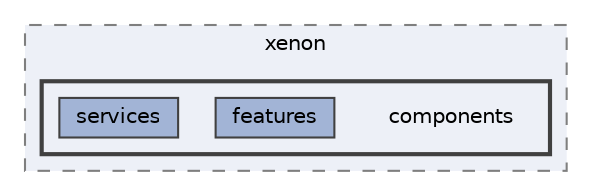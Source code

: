 digraph "xenon/includes/xenon/components"
{
 // LATEX_PDF_SIZE
  bgcolor="transparent";
  edge [fontname=Helvetica,fontsize=10,labelfontname=Helvetica,labelfontsize=10];
  node [fontname=Helvetica,fontsize=10,shape=box,height=0.2,width=0.4];
  compound=true
  subgraph clusterdir_f73f1dd2b51362435482a6cb100d4acf {
    graph [ bgcolor="#edf0f7", pencolor="grey50", label="xenon", fontname=Helvetica,fontsize=10 style="filled,dashed", URL="dir_f73f1dd2b51362435482a6cb100d4acf.html",tooltip=""]
  subgraph clusterdir_d710ab1cb6c74061bed5f5c381025e5d {
    graph [ bgcolor="#edf0f7", pencolor="grey25", label="", fontname=Helvetica,fontsize=10 style="filled,bold", URL="dir_d710ab1cb6c74061bed5f5c381025e5d.html",tooltip=""]
    dir_d710ab1cb6c74061bed5f5c381025e5d [shape=plaintext, label="components"];
  dir_a329ae072b74a1607e4b95f3962e5653 [label="features", fillcolor="#a2b4d6", color="grey25", style="filled", URL="dir_a329ae072b74a1607e4b95f3962e5653.html",tooltip=""];
  dir_44eab58d93f7f47a7a81837389e28cdb [label="services", fillcolor="#a2b4d6", color="grey25", style="filled", URL="dir_44eab58d93f7f47a7a81837389e28cdb.html",tooltip=""];
  }
  }
}
